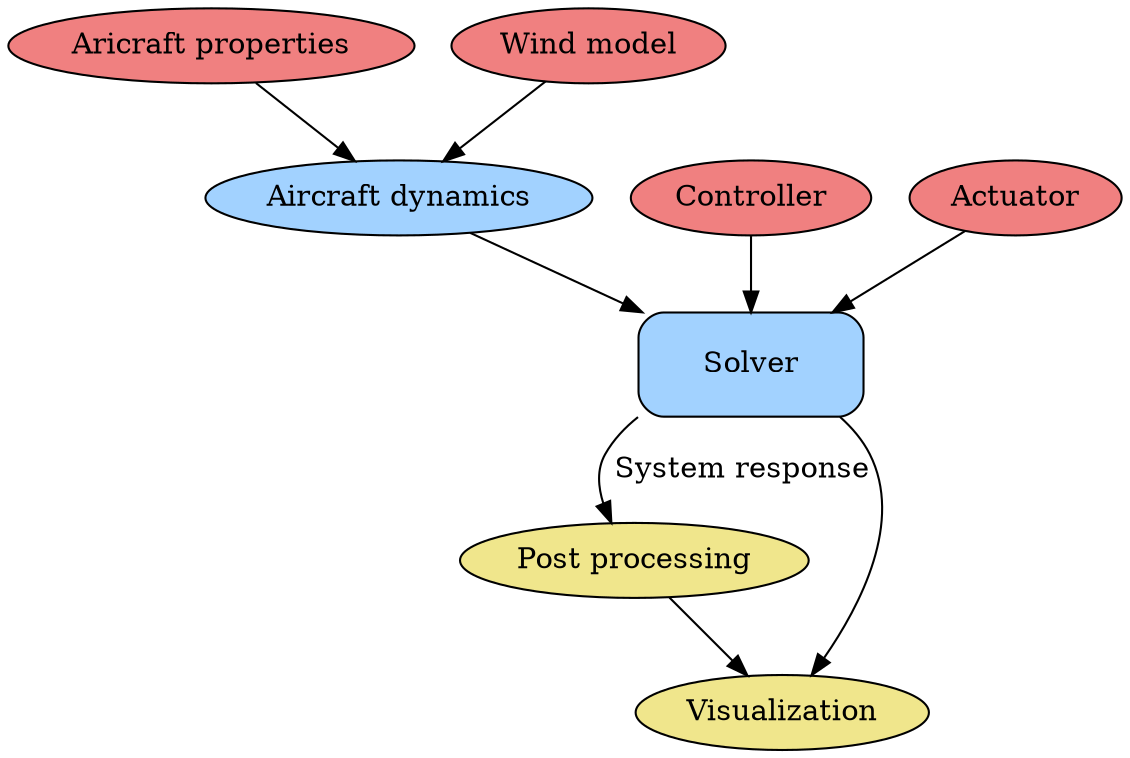 digraph G {
    node [style=filled]
    "Aricraft properties" -> "Aircraft dynamics"
    "Wind model" -> "Aircraft dynamics"
    Controller -> Solver
    Actuator -> Solver
    "Aircraft dynamics" -> Solver
    Solver -> "Post processing" [label=" System response"]
    {Solver "Post processing"} -> Visualization

    Solver [shape=box,style="filled, rounded, solid",fillcolor="#a2d2ffff", width="1.5" height="0.7" fixedsize="true"];
    Controller [style="filled, solid",fillcolor="#F08080"];
    Actuator [style="filled, solid",fillcolor="#F08080"];
    "Aricraft properties" [style="filled, solid",fillcolor="#F08080"];
    "Wind model" [style="filled, solid",fillcolor="#F08080"];
    "Aircraft dynamics" [style="filled, solid",fillcolor="#a2d2ffff"];
    Visualization [style="filled, solid",fillcolor="#F0E68C"];
    "Post processing" [style="filled, solid",fillcolor="#F0E68C"];
}
